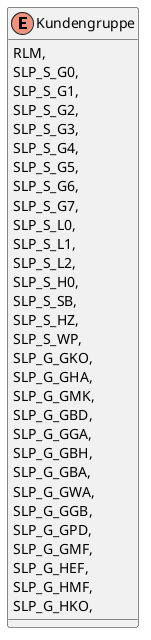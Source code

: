 @startuml
enum Kundengruppe {
    RLM,
    SLP_S_G0,
    SLP_S_G1,
    SLP_S_G2,
    SLP_S_G3,
    SLP_S_G4,
    SLP_S_G5,
    SLP_S_G6,
    SLP_S_G7,
    SLP_S_L0,
    SLP_S_L1,
    SLP_S_L2,
    SLP_S_H0,
    SLP_S_SB,
    SLP_S_HZ,
    SLP_S_WP,
    SLP_G_GKO,
    SLP_G_GHA,
    SLP_G_GMK,
    SLP_G_GBD,
    SLP_G_GGA,
    SLP_G_GBH,
    SLP_G_GBA,
    SLP_G_GWA,
    SLP_G_GGB,
    SLP_G_GPD,
    SLP_G_GMF,
    SLP_G_HEF,
    SLP_G_HMF,
    SLP_G_HKO,
}
@enduml
